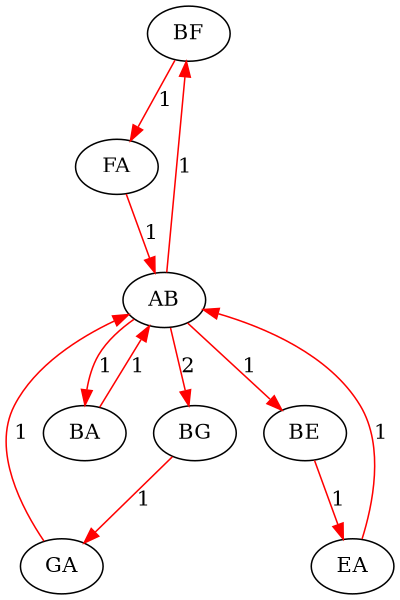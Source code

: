 digraph G {
  size ="4,4";
  edge [color=red];
  BF->FA[label="1"];
  GA->AB[label="1"];
  FA->AB[label="1"];
  BA->AB[label="1"];
  AB->BG[label="2"];
  BG->GA[label="1"];
  AB->BF[label="1"];
  AB->BE[label="1"];
  AB->BA[label="1"];
  EA->AB[label="1"];
  BE->EA[label="1"];
}